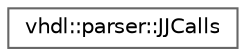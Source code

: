 digraph "Graphical Class Hierarchy"
{
 // INTERACTIVE_SVG=YES
 // LATEX_PDF_SIZE
  bgcolor="transparent";
  edge [fontname=Helvetica,fontsize=10,labelfontname=Helvetica,labelfontsize=10];
  node [fontname=Helvetica,fontsize=10,shape=box,height=0.2,width=0.4];
  rankdir="LR";
  Node0 [label="vhdl::parser::JJCalls",height=0.2,width=0.4,color="grey40", fillcolor="white", style="filled",URL="$d8/da3/structvhdl_1_1parser_1_1_j_j_calls.html",tooltip=" "];
}
